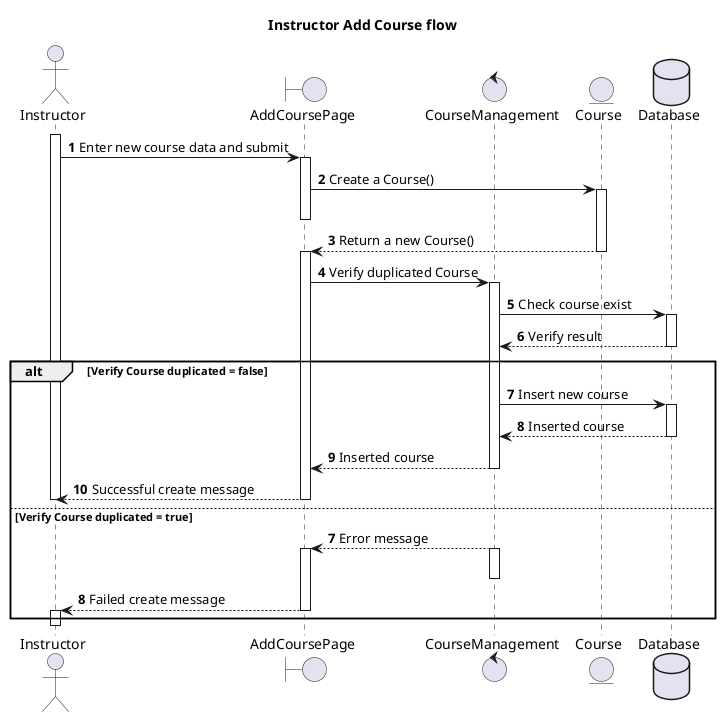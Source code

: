 @startuml Add Course flow

title Instructor Add Course flow

actor Instructor
boundary AddCoursePage
control CourseManagement
entity Course
database Database

autonumber
activate Instructor
Instructor -> AddCoursePage: Enter new course data and submit
activate AddCoursePage
AddCoursePage -> Course: Create a Course()
activate Course
deactivate AddCoursePage
Course --> AddCoursePage: Return a new Course()
deactivate Course
activate AddCoursePage
AddCoursePage -> CourseManagement: Verify duplicated Course
activate CourseManagement
CourseManagement -> Database: Check course exist
activate Database
Database --> CourseManagement: Verify result
deactivate Database

alt Verify Course duplicated = false
  CourseManagement -> Database: Insert new course
  activate Database
  Database --> CourseManagement: Inserted course
  deactivate Database
  CourseManagement --> AddCoursePage: Inserted course
  deactivate CourseManagement
  AddCoursePage --> Instructor: Successful create message
  deactivate AddCoursePage
  deactivate Instructor
else Verify Course duplicated = true
  autonumber 7
  CourseManagement --> AddCoursePage: Error message
  activate CourseManagement
  deactivate CourseManagement
  activate AddCoursePage
  AddCoursePage --> Instructor: Failed create message
  deactivate AddCoursePage
  activate Instructor
  deactivate Instructor
end
deactivate Instructor

@enduml